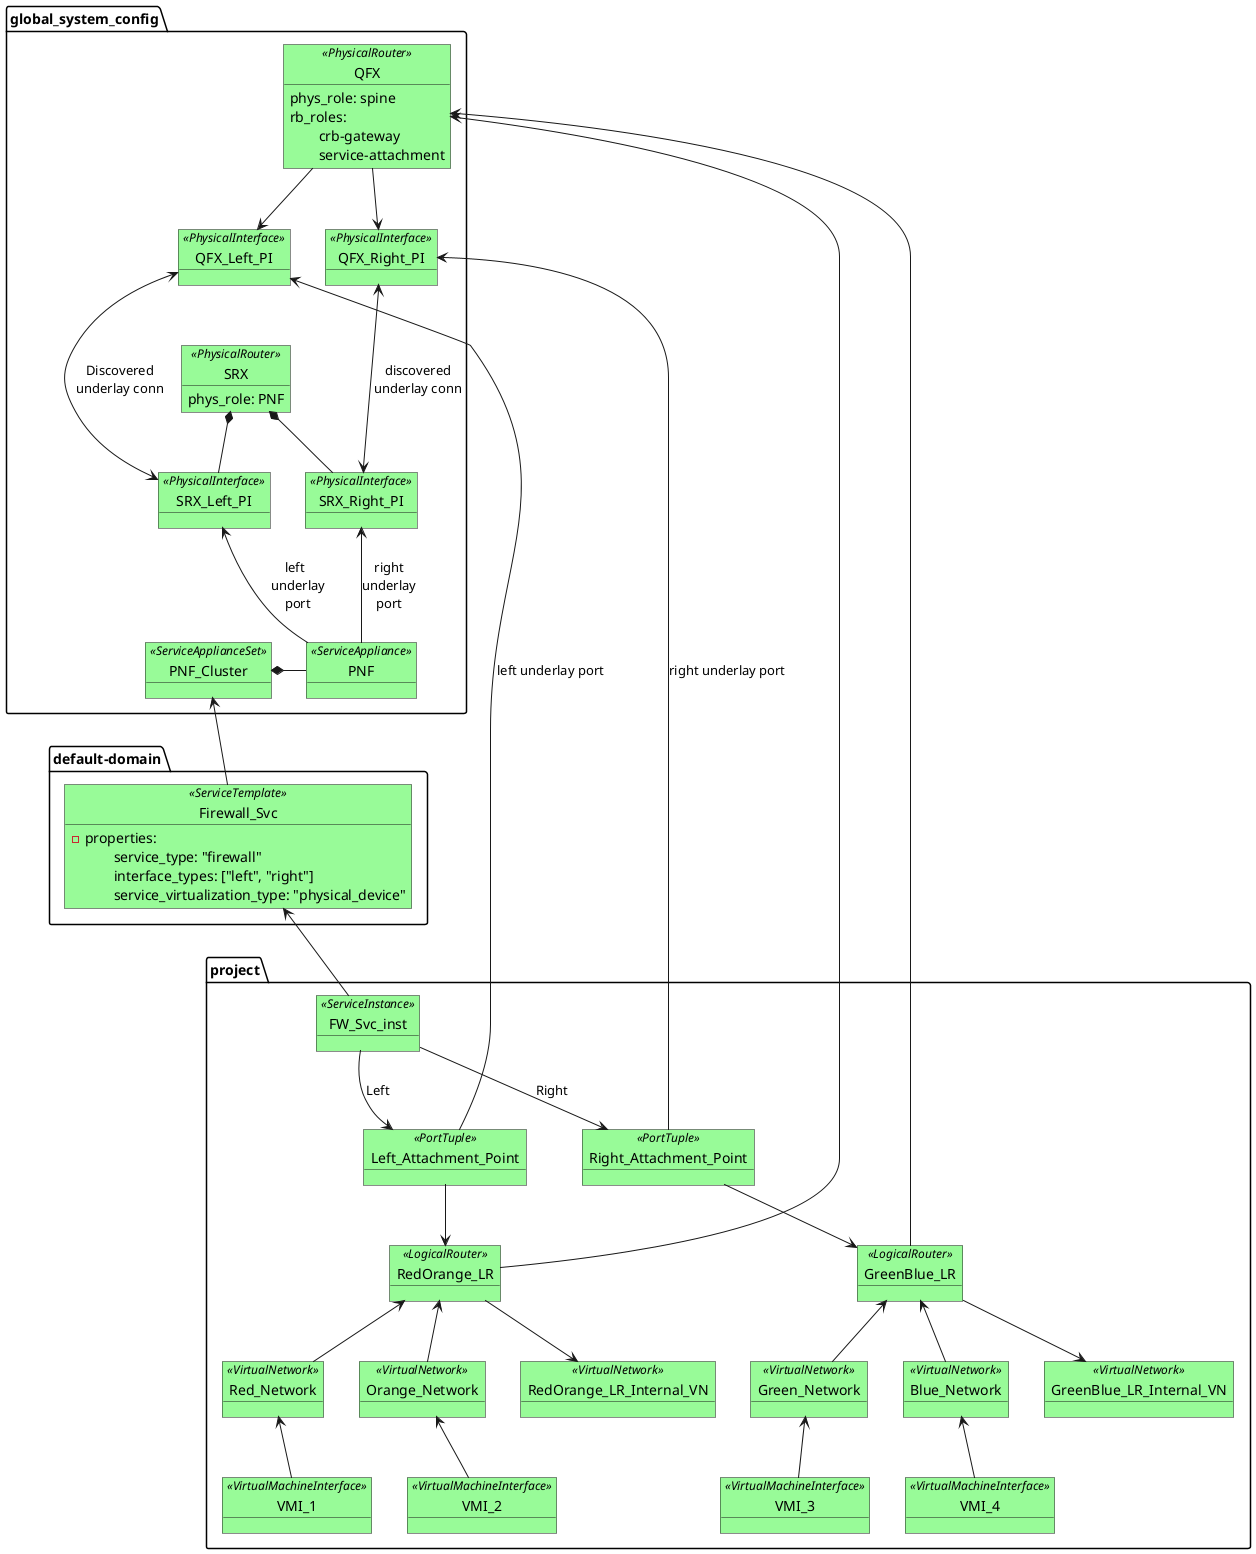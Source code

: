 @startuml

skinparam object {
	BackgroundColor PaleGreen
}

package default-domain {
    object Firewall_Svc<<ServiceTemplate>> {
        - properties:
            \tservice_type: "firewall"
            \tinterface_types: ["left", "right"]
            \tservice_virtualization_type: "physical_device"
    }
}

package global_system_config {

    object SRX<<PhysicalRouter>> {
        phys_role: PNF
    }

    object SRX_Left_PI<<PhysicalInterface>> {
    }

    object SRX_Right_PI<<PhysicalInterface>> {
    }

    object PNF_Cluster<<ServiceApplianceSet>> {
    }

    object PNF<<ServiceAppliance>> {
    }

    object QFX<<PhysicalRouter>> {
        phys_role: spine
        rb_roles:
            \tcrb-gateway
            \tservice-attachment
    }

    object QFX_Left_PI<<PhysicalInterface>> {
    }

    object QFX_Right_PI<<PhysicalInterface>> {
    }

    SRX *-- SRX_Left_PI
    SRX *-- SRX_Right_PI

    QFX --> QFX_Left_PI
    QFX --> QFX_Right_PI

    QFX_Left_PI <---> SRX_Left_PI: Discovered\nunderlay conn
    QFX_Right_PI <---> SRX_Right_PI: discovered\nunderlay conn


    PNF_Cluster *- PNF
    SRX_Left_PI <-- PNF: "left\t\t\nunderlay\t\t\nport\t\t"
    SRX_Right_PI <-- PNF: right\nunderlay\nport
}

package project {
    object FW_Svc_inst<<ServiceInstance>> {

    }

    object RedOrange_LR<<LogicalRouter>> {
    }

    object GreenBlue_LR<<LogicalRouter>> {
    }

    object Red_Network<<VirtualNetwork>> {
    }

    object Orange_Network<<VirtualNetwork>> {
    }

    object Green_Network<<VirtualNetwork>> {
    }

    object Blue_Network<<VirtualNetwork>> {
    }

    object RedOrange_LR_Internal_VN<<VirtualNetwork>> {
    }

    object GreenBlue_LR_Internal_VN<<VirtualNetwork>> {
    }

    object Left_Attachment_Point<<PortTuple>> {
    }

    object Right_Attachment_Point<<PortTuple>> {
    }

    object VMI_1<<VirtualMachineInterface>> {
    }

    object VMI_2<<VirtualMachineInterface>> {
    }

    object VMI_3<<VirtualMachineInterface>> {
    }

    object VMI_4<<VirtualMachineInterface>> {
    }

    Red_Network <-- VMI_1
    Orange_Network <-- VMI_2
    Green_Network <-- VMI_3
    Blue_Network <-- VMI_4

    RedOrange_LR <-- Red_Network
    RedOrange_LR <-- Orange_Network
    RedOrange_LR --> RedOrange_LR_Internal_VN

    GreenBlue_LR <-- Green_Network
    GreenBlue_LR <-- Blue_Network
    GreenBlue_LR --> GreenBlue_LR_Internal_VN

    FW_Svc_inst --> Left_Attachment_Point: Left
    FW_Svc_inst --> Right_Attachment_Point: Right

    Left_Attachment_Point --> RedOrange_LR
    Right_Attachment_Point --> GreenBlue_LR
}

PNF_Cluster <-- Firewall_Svc
Firewall_Svc <-- FW_Svc_inst
QFX <-- RedOrange_LR
QFX <-- GreenBlue_LR
QFX_Left_PI <-- Left_Attachment_Point: left underlay port
QFX_Right_PI <-- Right_Attachment_Point: right underlay port

hide PNF
hide PNF_Cluster
hide Firewall_Svc
hide FW_Svc_inst
hide Left_Attachment_Point
hide Right_Attachment_Point

hide Red_Network
hide Orange_Network
hide Green_Network
hide Blue_Network
hide RedOrange_LR
hide GreenBlue_LR
hide VMI_1
hide VMI_2
hide VMI_3
hide VMI_4
hide GreenBlue_LR_Internal_VN
hide RedOrange_LR_Internal_VN

@enduml